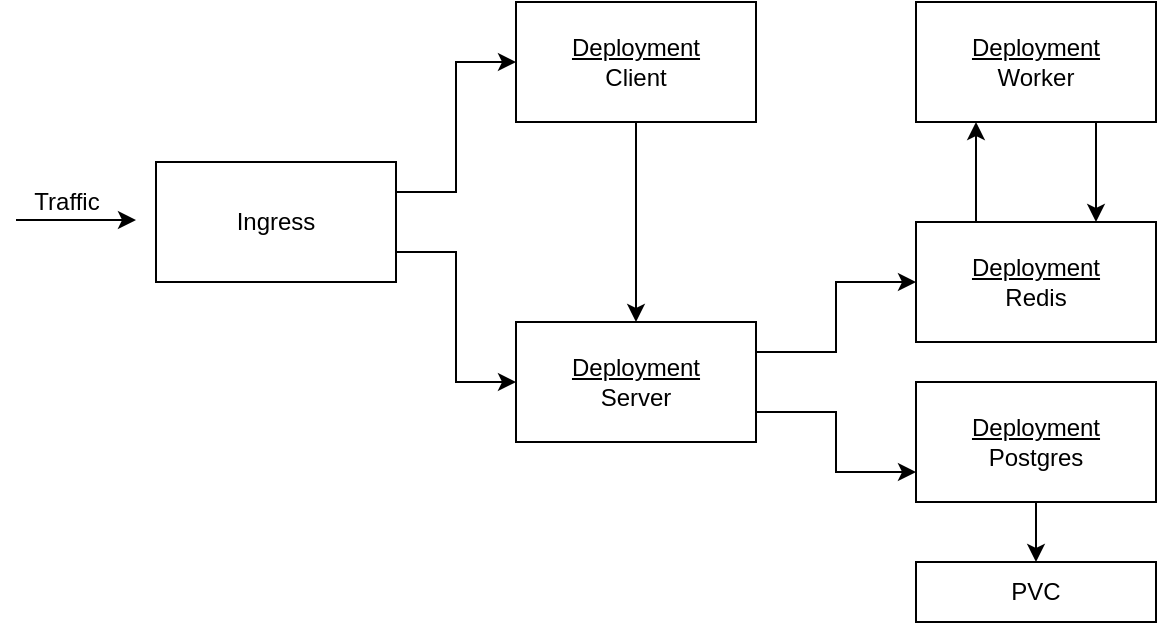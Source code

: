 <mxfile version="14.4.3" type="device"><diagram id="3TRA-7G3y-62oftHAVmY" name="Page-1"><mxGraphModel dx="1022" dy="441" grid="1" gridSize="10" guides="1" tooltips="1" connect="1" arrows="1" fold="1" page="1" pageScale="1" pageWidth="850" pageHeight="1100" math="0" shadow="0"><root><mxCell id="0"/><mxCell id="1" parent="0"/><mxCell id="AjwkoLgnCVaSD9Vg9nNR-8" style="edgeStyle=orthogonalEdgeStyle;rounded=0;orthogonalLoop=1;jettySize=auto;html=1;exitX=1;exitY=0.25;exitDx=0;exitDy=0;entryX=0;entryY=0.5;entryDx=0;entryDy=0;" edge="1" parent="1" source="AjwkoLgnCVaSD9Vg9nNR-1" target="AjwkoLgnCVaSD9Vg9nNR-2"><mxGeometry relative="1" as="geometry"/></mxCell><mxCell id="AjwkoLgnCVaSD9Vg9nNR-9" style="edgeStyle=orthogonalEdgeStyle;rounded=0;orthogonalLoop=1;jettySize=auto;html=1;exitX=1;exitY=0.75;exitDx=0;exitDy=0;entryX=0;entryY=0.5;entryDx=0;entryDy=0;" edge="1" parent="1" source="AjwkoLgnCVaSD9Vg9nNR-1" target="AjwkoLgnCVaSD9Vg9nNR-3"><mxGeometry relative="1" as="geometry"/></mxCell><mxCell id="AjwkoLgnCVaSD9Vg9nNR-1" value="Ingress" style="whiteSpace=wrap;html=1;" vertex="1" parent="1"><mxGeometry x="190" y="150" width="120" height="60" as="geometry"/></mxCell><mxCell id="AjwkoLgnCVaSD9Vg9nNR-16" style="edgeStyle=orthogonalEdgeStyle;rounded=0;orthogonalLoop=1;jettySize=auto;html=1;exitX=0.5;exitY=1;exitDx=0;exitDy=0;entryX=0.5;entryY=0;entryDx=0;entryDy=0;" edge="1" parent="1" source="AjwkoLgnCVaSD9Vg9nNR-2" target="AjwkoLgnCVaSD9Vg9nNR-3"><mxGeometry relative="1" as="geometry"/></mxCell><mxCell id="AjwkoLgnCVaSD9Vg9nNR-2" value="&lt;div&gt;&lt;u&gt;Deployment&lt;/u&gt;&lt;/div&gt;&lt;div&gt;Client&lt;br&gt;&lt;/div&gt;" style="whiteSpace=wrap;html=1;" vertex="1" parent="1"><mxGeometry x="370" y="70" width="120" height="60" as="geometry"/></mxCell><mxCell id="AjwkoLgnCVaSD9Vg9nNR-11" style="edgeStyle=orthogonalEdgeStyle;rounded=0;orthogonalLoop=1;jettySize=auto;html=1;exitX=1;exitY=0.25;exitDx=0;exitDy=0;entryX=0;entryY=0.5;entryDx=0;entryDy=0;" edge="1" parent="1" source="AjwkoLgnCVaSD9Vg9nNR-3" target="AjwkoLgnCVaSD9Vg9nNR-6"><mxGeometry relative="1" as="geometry"/></mxCell><mxCell id="AjwkoLgnCVaSD9Vg9nNR-12" style="edgeStyle=orthogonalEdgeStyle;rounded=0;orthogonalLoop=1;jettySize=auto;html=1;exitX=1;exitY=0.75;exitDx=0;exitDy=0;entryX=0;entryY=0.75;entryDx=0;entryDy=0;" edge="1" parent="1" source="AjwkoLgnCVaSD9Vg9nNR-3" target="AjwkoLgnCVaSD9Vg9nNR-5"><mxGeometry relative="1" as="geometry"/></mxCell><mxCell id="AjwkoLgnCVaSD9Vg9nNR-3" value="&lt;div&gt;&lt;u&gt;Deployment&lt;/u&gt;&lt;/div&gt;&lt;div&gt;Server&lt;br&gt;&lt;/div&gt;" style="whiteSpace=wrap;html=1;" vertex="1" parent="1"><mxGeometry x="370" y="230" width="120" height="60" as="geometry"/></mxCell><mxCell id="AjwkoLgnCVaSD9Vg9nNR-15" style="edgeStyle=orthogonalEdgeStyle;rounded=0;orthogonalLoop=1;jettySize=auto;html=1;exitX=0.75;exitY=1;exitDx=0;exitDy=0;entryX=0.75;entryY=0;entryDx=0;entryDy=0;" edge="1" parent="1" source="AjwkoLgnCVaSD9Vg9nNR-4" target="AjwkoLgnCVaSD9Vg9nNR-6"><mxGeometry relative="1" as="geometry"/></mxCell><mxCell id="AjwkoLgnCVaSD9Vg9nNR-4" value="&lt;div&gt;&lt;u&gt;Deployment&lt;/u&gt;&lt;/div&gt;&lt;div&gt;Worker&lt;br&gt;&lt;/div&gt;" style="whiteSpace=wrap;html=1;" vertex="1" parent="1"><mxGeometry x="570" y="70" width="120" height="60" as="geometry"/></mxCell><mxCell id="AjwkoLgnCVaSD9Vg9nNR-10" style="edgeStyle=orthogonalEdgeStyle;rounded=0;orthogonalLoop=1;jettySize=auto;html=1;exitX=0.5;exitY=1;exitDx=0;exitDy=0;entryX=0.5;entryY=0;entryDx=0;entryDy=0;" edge="1" parent="1" source="AjwkoLgnCVaSD9Vg9nNR-5" target="AjwkoLgnCVaSD9Vg9nNR-7"><mxGeometry relative="1" as="geometry"/></mxCell><mxCell id="AjwkoLgnCVaSD9Vg9nNR-5" value="&lt;div&gt;&lt;u&gt;Deployment&lt;/u&gt;&lt;/div&gt;&lt;div&gt;Postgres&lt;br&gt;&lt;/div&gt;" style="whiteSpace=wrap;html=1;" vertex="1" parent="1"><mxGeometry x="570" y="260" width="120" height="60" as="geometry"/></mxCell><mxCell id="AjwkoLgnCVaSD9Vg9nNR-14" style="edgeStyle=orthogonalEdgeStyle;rounded=0;orthogonalLoop=1;jettySize=auto;html=1;exitX=0.25;exitY=0;exitDx=0;exitDy=0;entryX=0.25;entryY=1;entryDx=0;entryDy=0;" edge="1" parent="1" source="AjwkoLgnCVaSD9Vg9nNR-6" target="AjwkoLgnCVaSD9Vg9nNR-4"><mxGeometry relative="1" as="geometry"/></mxCell><mxCell id="AjwkoLgnCVaSD9Vg9nNR-6" value="&lt;div&gt;&lt;u&gt;Deployment&lt;/u&gt;&lt;/div&gt;&lt;div&gt;Redis&lt;br&gt;&lt;/div&gt;" style="whiteSpace=wrap;html=1;" vertex="1" parent="1"><mxGeometry x="570" y="180" width="120" height="60" as="geometry"/></mxCell><mxCell id="AjwkoLgnCVaSD9Vg9nNR-7" value="PVC" style="whiteSpace=wrap;html=1;" vertex="1" parent="1"><mxGeometry x="570" y="350" width="120" height="30" as="geometry"/></mxCell><mxCell id="AjwkoLgnCVaSD9Vg9nNR-18" value="" style="endArrow=classic;html=1;" edge="1" parent="1"><mxGeometry width="50" height="50" relative="1" as="geometry"><mxPoint x="120" y="179" as="sourcePoint"/><mxPoint x="180" y="179" as="targetPoint"/></mxGeometry></mxCell><mxCell id="AjwkoLgnCVaSD9Vg9nNR-20" value="Traffic" style="text;html=1;align=center;verticalAlign=middle;resizable=0;points=[];autosize=1;" vertex="1" parent="1"><mxGeometry x="120" y="160" width="50" height="20" as="geometry"/></mxCell></root></mxGraphModel></diagram></mxfile>